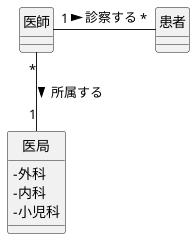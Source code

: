 @startuml 医師と患者と医局と診療記録
' left to right direction
skinparam classAttributeIconSize 0
class 患者{}
class 医師{}
class 医局{
- 外科
- 内科
- 小児科
}
医師 "1"-"*" 患者:診察する >
医師 "*"--"1" 医局:所属する >

hide circle
@enduml